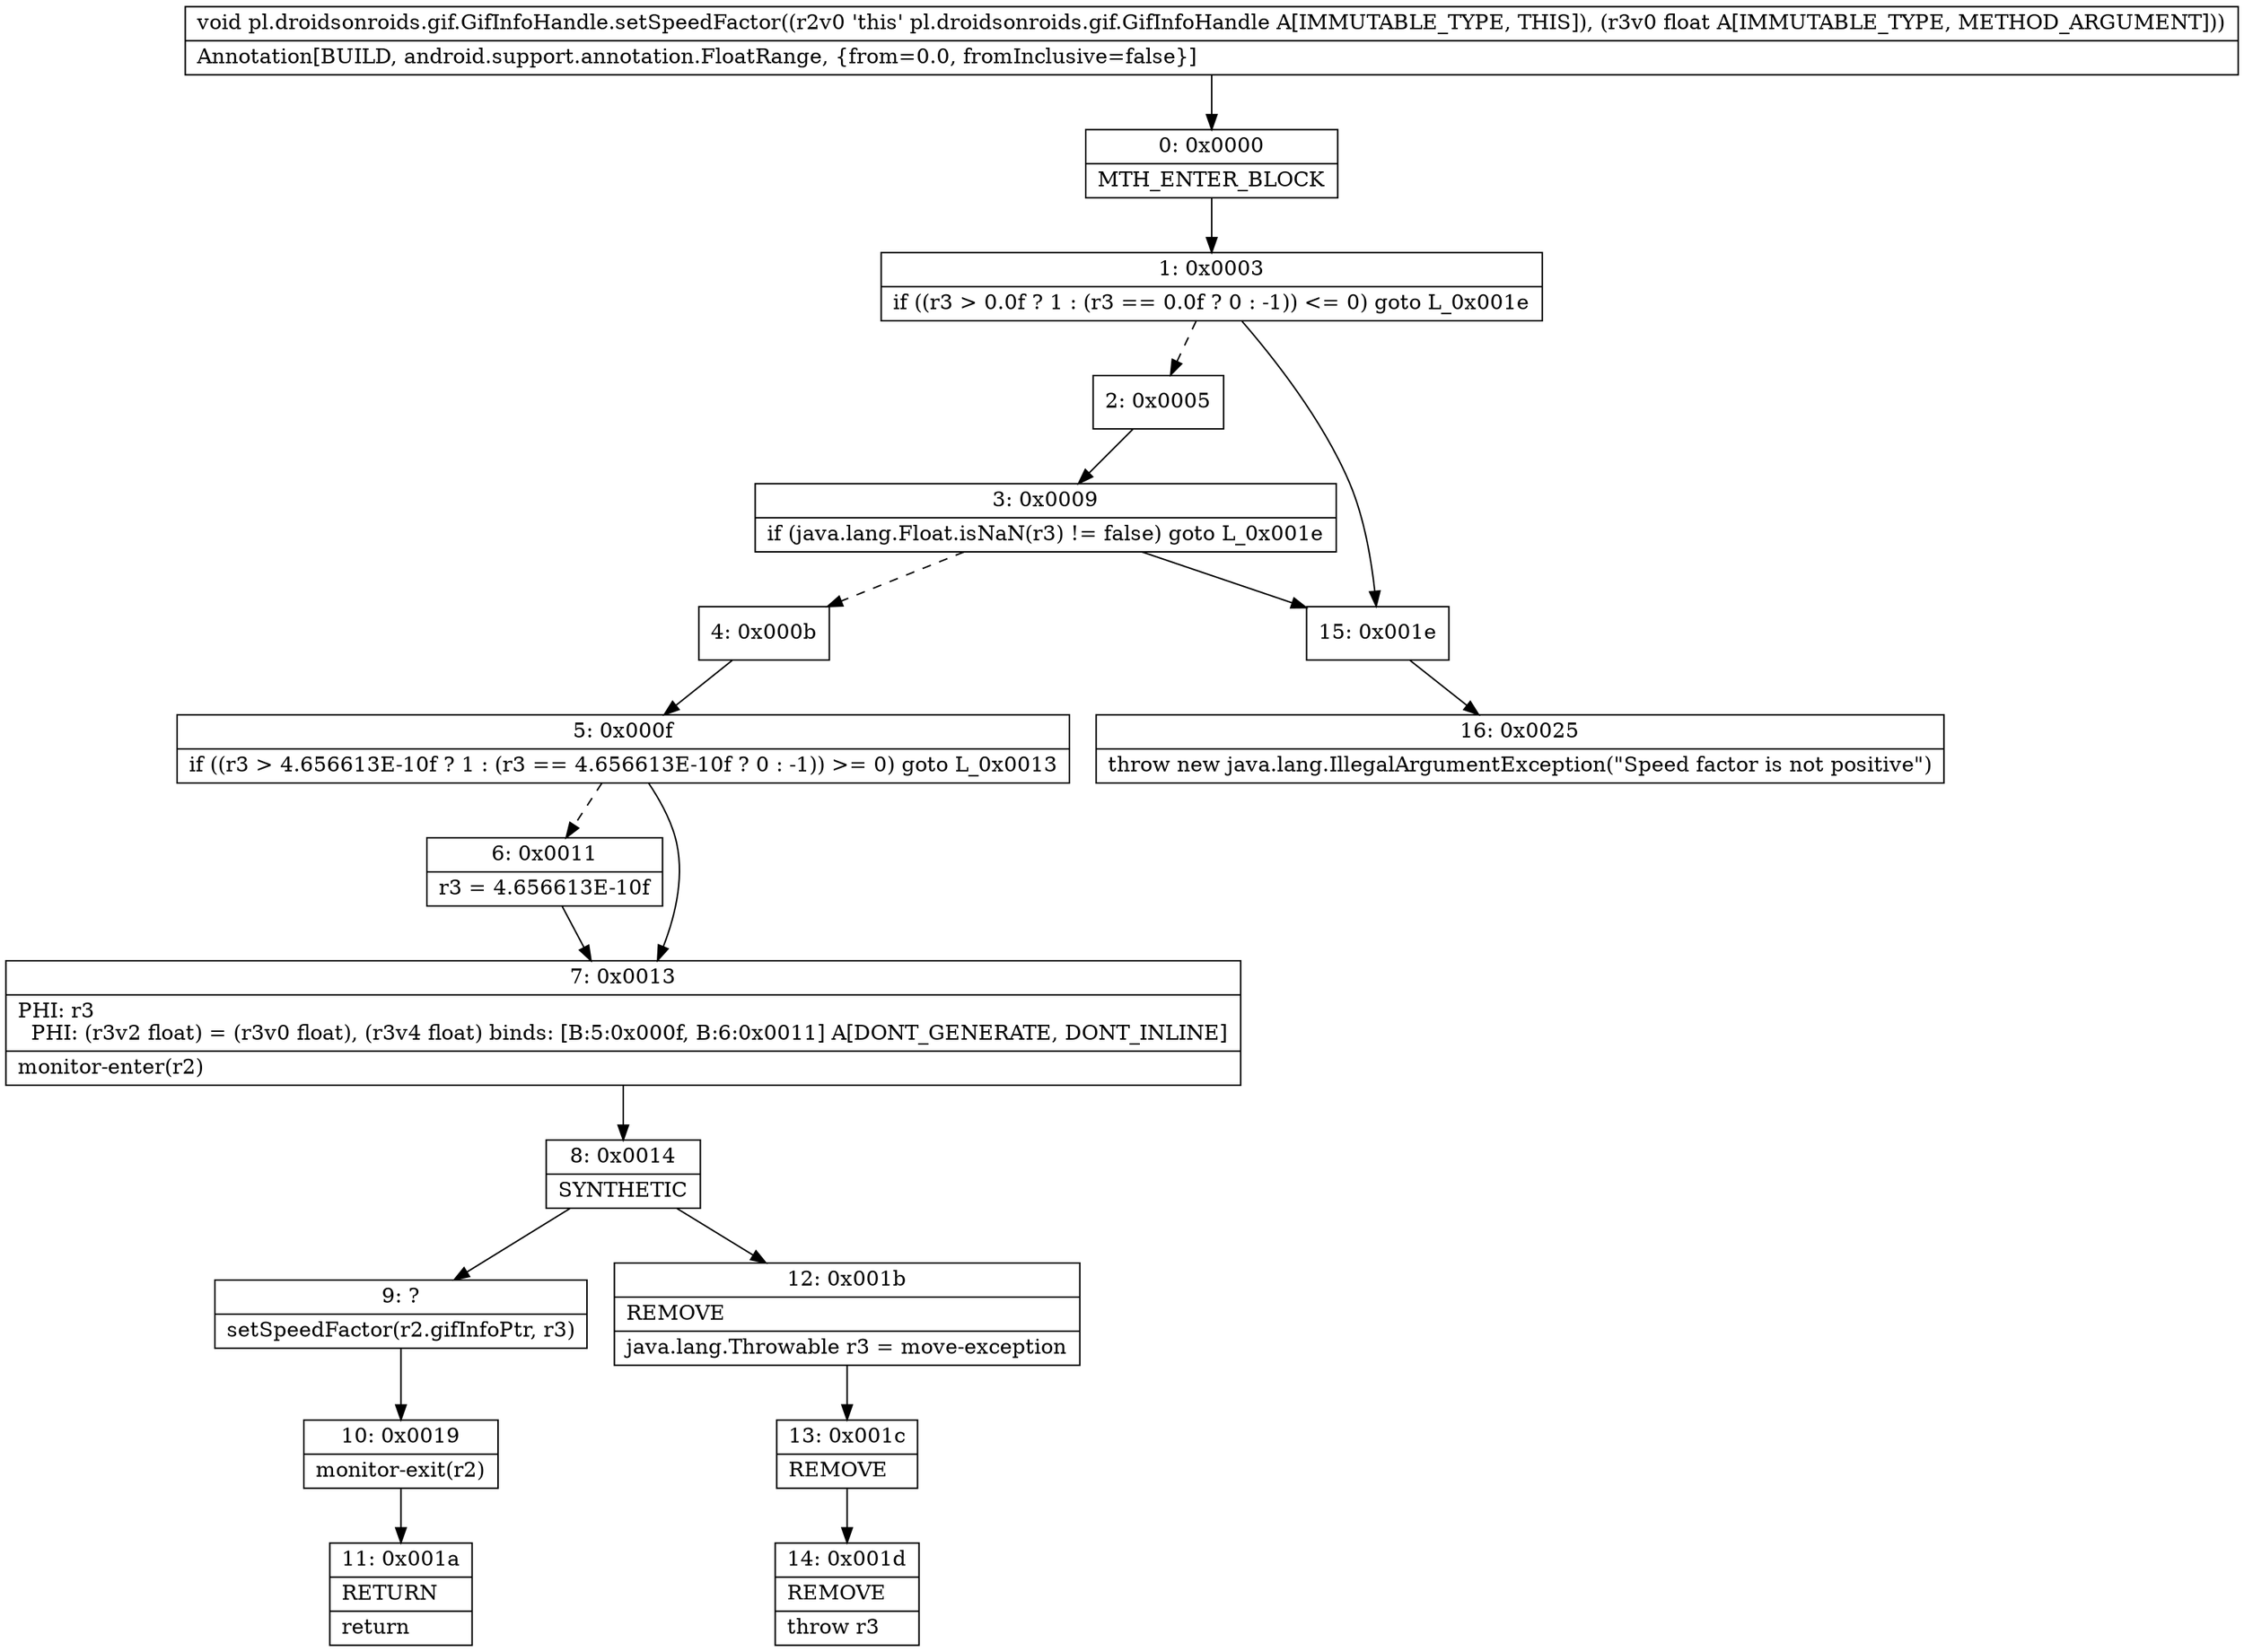 digraph "CFG forpl.droidsonroids.gif.GifInfoHandle.setSpeedFactor(F)V" {
Node_0 [shape=record,label="{0\:\ 0x0000|MTH_ENTER_BLOCK\l}"];
Node_1 [shape=record,label="{1\:\ 0x0003|if ((r3 \> 0.0f ? 1 : (r3 == 0.0f ? 0 : \-1)) \<= 0) goto L_0x001e\l}"];
Node_2 [shape=record,label="{2\:\ 0x0005}"];
Node_3 [shape=record,label="{3\:\ 0x0009|if (java.lang.Float.isNaN(r3) != false) goto L_0x001e\l}"];
Node_4 [shape=record,label="{4\:\ 0x000b}"];
Node_5 [shape=record,label="{5\:\ 0x000f|if ((r3 \> 4.656613E\-10f ? 1 : (r3 == 4.656613E\-10f ? 0 : \-1)) \>= 0) goto L_0x0013\l}"];
Node_6 [shape=record,label="{6\:\ 0x0011|r3 = 4.656613E\-10f\l}"];
Node_7 [shape=record,label="{7\:\ 0x0013|PHI: r3 \l  PHI: (r3v2 float) = (r3v0 float), (r3v4 float) binds: [B:5:0x000f, B:6:0x0011] A[DONT_GENERATE, DONT_INLINE]\l|monitor\-enter(r2)\l}"];
Node_8 [shape=record,label="{8\:\ 0x0014|SYNTHETIC\l}"];
Node_9 [shape=record,label="{9\:\ ?|setSpeedFactor(r2.gifInfoPtr, r3)\l}"];
Node_10 [shape=record,label="{10\:\ 0x0019|monitor\-exit(r2)\l}"];
Node_11 [shape=record,label="{11\:\ 0x001a|RETURN\l|return\l}"];
Node_12 [shape=record,label="{12\:\ 0x001b|REMOVE\l|java.lang.Throwable r3 = move\-exception\l}"];
Node_13 [shape=record,label="{13\:\ 0x001c|REMOVE\l}"];
Node_14 [shape=record,label="{14\:\ 0x001d|REMOVE\l|throw r3\l}"];
Node_15 [shape=record,label="{15\:\ 0x001e}"];
Node_16 [shape=record,label="{16\:\ 0x0025|throw new java.lang.IllegalArgumentException(\"Speed factor is not positive\")\l}"];
MethodNode[shape=record,label="{void pl.droidsonroids.gif.GifInfoHandle.setSpeedFactor((r2v0 'this' pl.droidsonroids.gif.GifInfoHandle A[IMMUTABLE_TYPE, THIS]), (r3v0 float A[IMMUTABLE_TYPE, METHOD_ARGUMENT]))  | Annotation[BUILD, android.support.annotation.FloatRange, \{from=0.0, fromInclusive=false\}]\l}"];
MethodNode -> Node_0;
Node_0 -> Node_1;
Node_1 -> Node_2[style=dashed];
Node_1 -> Node_15;
Node_2 -> Node_3;
Node_3 -> Node_4[style=dashed];
Node_3 -> Node_15;
Node_4 -> Node_5;
Node_5 -> Node_6[style=dashed];
Node_5 -> Node_7;
Node_6 -> Node_7;
Node_7 -> Node_8;
Node_8 -> Node_9;
Node_8 -> Node_12;
Node_9 -> Node_10;
Node_10 -> Node_11;
Node_12 -> Node_13;
Node_13 -> Node_14;
Node_15 -> Node_16;
}

